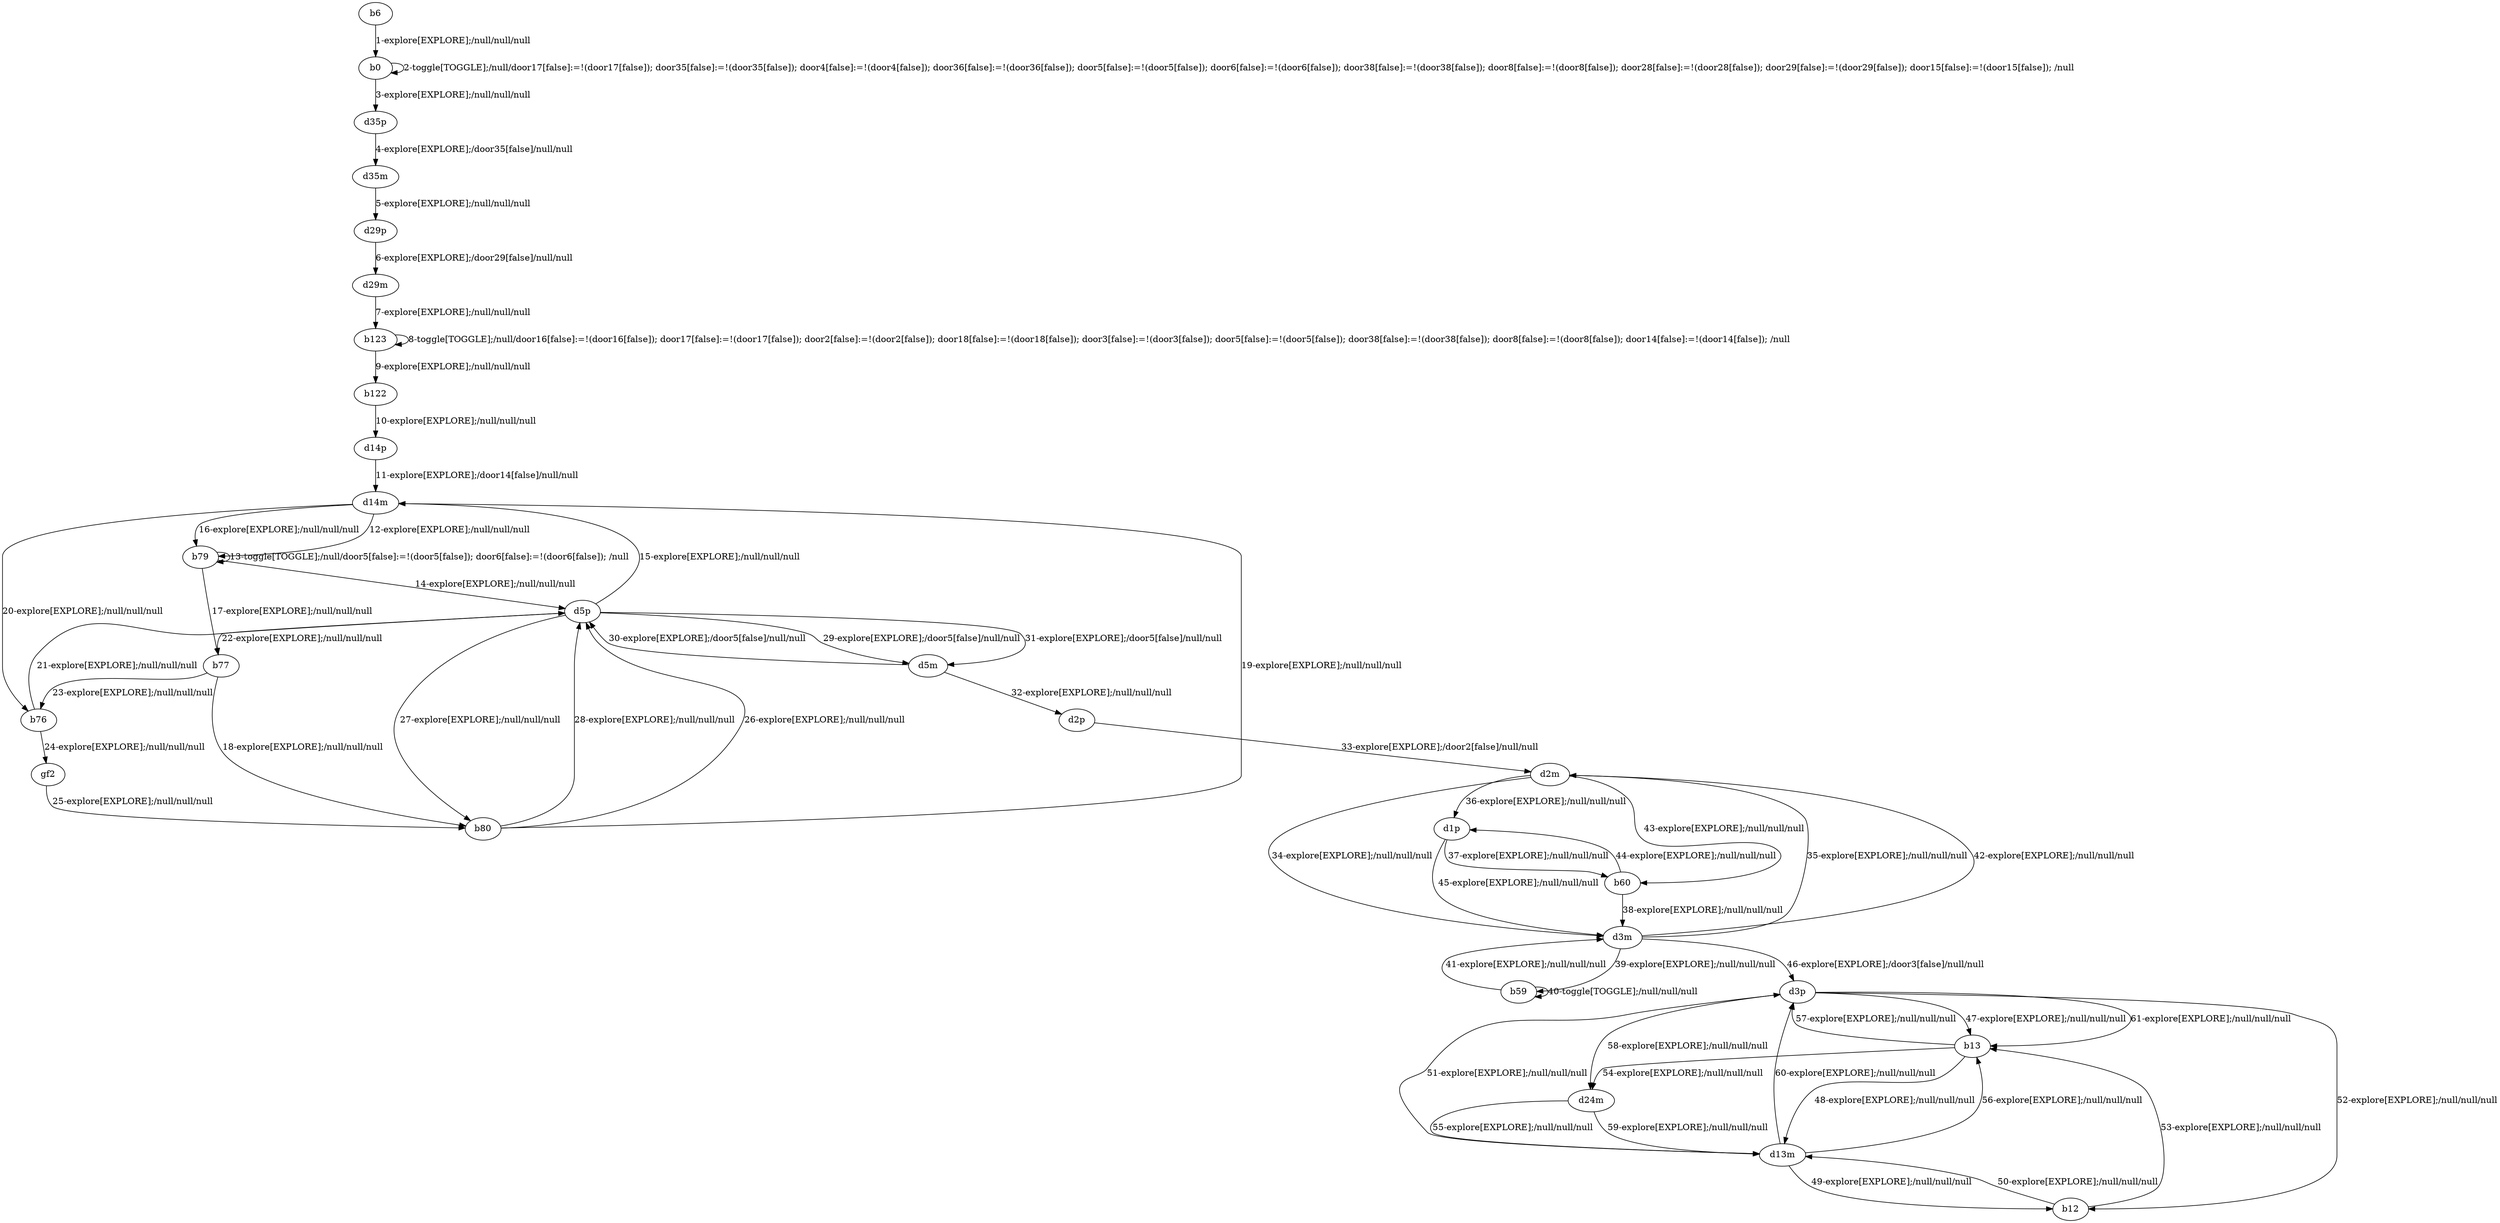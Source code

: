 # Total number of goals covered by this test: 8
# d13m --> b12
# b77 --> b80
# b80 --> d14m
# b12 --> d13m
# b13 --> d13m
# b13 --> d24m
# d13m --> b13
# d14m --> b79

digraph g {
"b6" -> "b0" [label = "1-explore[EXPLORE];/null/null/null"];
"b0" -> "b0" [label = "2-toggle[TOGGLE];/null/door17[false]:=!(door17[false]); door35[false]:=!(door35[false]); door4[false]:=!(door4[false]); door36[false]:=!(door36[false]); door5[false]:=!(door5[false]); door6[false]:=!(door6[false]); door38[false]:=!(door38[false]); door8[false]:=!(door8[false]); door28[false]:=!(door28[false]); door29[false]:=!(door29[false]); door15[false]:=!(door15[false]); /null"];
"b0" -> "d35p" [label = "3-explore[EXPLORE];/null/null/null"];
"d35p" -> "d35m" [label = "4-explore[EXPLORE];/door35[false]/null/null"];
"d35m" -> "d29p" [label = "5-explore[EXPLORE];/null/null/null"];
"d29p" -> "d29m" [label = "6-explore[EXPLORE];/door29[false]/null/null"];
"d29m" -> "b123" [label = "7-explore[EXPLORE];/null/null/null"];
"b123" -> "b123" [label = "8-toggle[TOGGLE];/null/door16[false]:=!(door16[false]); door17[false]:=!(door17[false]); door2[false]:=!(door2[false]); door18[false]:=!(door18[false]); door3[false]:=!(door3[false]); door5[false]:=!(door5[false]); door38[false]:=!(door38[false]); door8[false]:=!(door8[false]); door14[false]:=!(door14[false]); /null"];
"b123" -> "b122" [label = "9-explore[EXPLORE];/null/null/null"];
"b122" -> "d14p" [label = "10-explore[EXPLORE];/null/null/null"];
"d14p" -> "d14m" [label = "11-explore[EXPLORE];/door14[false]/null/null"];
"d14m" -> "b79" [label = "12-explore[EXPLORE];/null/null/null"];
"b79" -> "b79" [label = "13-toggle[TOGGLE];/null/door5[false]:=!(door5[false]); door6[false]:=!(door6[false]); /null"];
"b79" -> "d5p" [label = "14-explore[EXPLORE];/null/null/null"];
"d5p" -> "d14m" [label = "15-explore[EXPLORE];/null/null/null"];
"d14m" -> "b79" [label = "16-explore[EXPLORE];/null/null/null"];
"b79" -> "b77" [label = "17-explore[EXPLORE];/null/null/null"];
"b77" -> "b80" [label = "18-explore[EXPLORE];/null/null/null"];
"b80" -> "d14m" [label = "19-explore[EXPLORE];/null/null/null"];
"d14m" -> "b76" [label = "20-explore[EXPLORE];/null/null/null"];
"b76" -> "d5p" [label = "21-explore[EXPLORE];/null/null/null"];
"d5p" -> "b77" [label = "22-explore[EXPLORE];/null/null/null"];
"b77" -> "b76" [label = "23-explore[EXPLORE];/null/null/null"];
"b76" -> "gf2" [label = "24-explore[EXPLORE];/null/null/null"];
"gf2" -> "b80" [label = "25-explore[EXPLORE];/null/null/null"];
"b80" -> "d5p" [label = "26-explore[EXPLORE];/null/null/null"];
"d5p" -> "b80" [label = "27-explore[EXPLORE];/null/null/null"];
"b80" -> "d5p" [label = "28-explore[EXPLORE];/null/null/null"];
"d5p" -> "d5m" [label = "29-explore[EXPLORE];/door5[false]/null/null"];
"d5m" -> "d5p" [label = "30-explore[EXPLORE];/door5[false]/null/null"];
"d5p" -> "d5m" [label = "31-explore[EXPLORE];/door5[false]/null/null"];
"d5m" -> "d2p" [label = "32-explore[EXPLORE];/null/null/null"];
"d2p" -> "d2m" [label = "33-explore[EXPLORE];/door2[false]/null/null"];
"d2m" -> "d3m" [label = "34-explore[EXPLORE];/null/null/null"];
"d3m" -> "d2m" [label = "35-explore[EXPLORE];/null/null/null"];
"d2m" -> "d1p" [label = "36-explore[EXPLORE];/null/null/null"];
"d1p" -> "b60" [label = "37-explore[EXPLORE];/null/null/null"];
"b60" -> "d3m" [label = "38-explore[EXPLORE];/null/null/null"];
"d3m" -> "b59" [label = "39-explore[EXPLORE];/null/null/null"];
"b59" -> "b59" [label = "40-toggle[TOGGLE];/null/null/null"];
"b59" -> "d3m" [label = "41-explore[EXPLORE];/null/null/null"];
"d3m" -> "d2m" [label = "42-explore[EXPLORE];/null/null/null"];
"d2m" -> "b60" [label = "43-explore[EXPLORE];/null/null/null"];
"b60" -> "d1p" [label = "44-explore[EXPLORE];/null/null/null"];
"d1p" -> "d3m" [label = "45-explore[EXPLORE];/null/null/null"];
"d3m" -> "d3p" [label = "46-explore[EXPLORE];/door3[false]/null/null"];
"d3p" -> "b13" [label = "47-explore[EXPLORE];/null/null/null"];
"b13" -> "d13m" [label = "48-explore[EXPLORE];/null/null/null"];
"d13m" -> "b12" [label = "49-explore[EXPLORE];/null/null/null"];
"b12" -> "d13m" [label = "50-explore[EXPLORE];/null/null/null"];
"d13m" -> "d3p" [label = "51-explore[EXPLORE];/null/null/null"];
"d3p" -> "b12" [label = "52-explore[EXPLORE];/null/null/null"];
"b12" -> "b13" [label = "53-explore[EXPLORE];/null/null/null"];
"b13" -> "d24m" [label = "54-explore[EXPLORE];/null/null/null"];
"d24m" -> "d13m" [label = "55-explore[EXPLORE];/null/null/null"];
"d13m" -> "b13" [label = "56-explore[EXPLORE];/null/null/null"];
"b13" -> "d3p" [label = "57-explore[EXPLORE];/null/null/null"];
"d3p" -> "d24m" [label = "58-explore[EXPLORE];/null/null/null"];
"d24m" -> "d13m" [label = "59-explore[EXPLORE];/null/null/null"];
"d13m" -> "d3p" [label = "60-explore[EXPLORE];/null/null/null"];
"d3p" -> "b13" [label = "61-explore[EXPLORE];/null/null/null"];
}